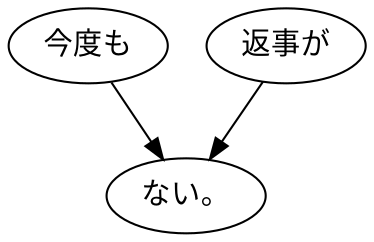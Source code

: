 digraph graph6487 {
	node0 [label="今度も"];
	node1 [label="返事が"];
	node2 [label="ない。"];
	node0 -> node2;
	node1 -> node2;
}
